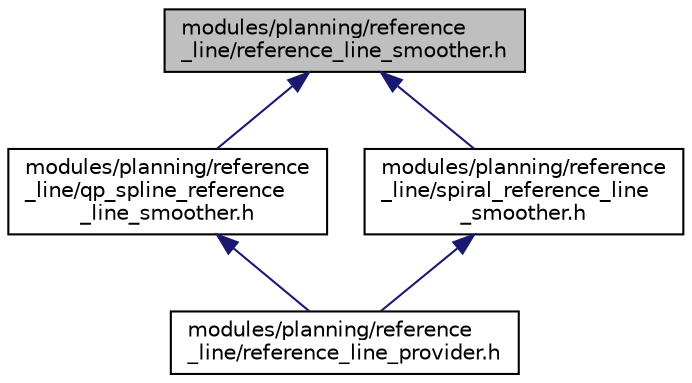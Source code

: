 digraph "modules/planning/reference_line/reference_line_smoother.h"
{
  edge [fontname="Helvetica",fontsize="10",labelfontname="Helvetica",labelfontsize="10"];
  node [fontname="Helvetica",fontsize="10",shape=record];
  Node1 [label="modules/planning/reference\l_line/reference_line_smoother.h",height=0.2,width=0.4,color="black", fillcolor="grey75", style="filled" fontcolor="black"];
  Node1 -> Node2 [dir="back",color="midnightblue",fontsize="10",style="solid",fontname="Helvetica"];
  Node2 [label="modules/planning/reference\l_line/qp_spline_reference\l_line_smoother.h",height=0.2,width=0.4,color="black", fillcolor="white", style="filled",URL="$qp__spline__reference__line__smoother_8h.html"];
  Node2 -> Node3 [dir="back",color="midnightblue",fontsize="10",style="solid",fontname="Helvetica"];
  Node3 [label="modules/planning/reference\l_line/reference_line_provider.h",height=0.2,width=0.4,color="black", fillcolor="white", style="filled",URL="$reference__line__provider_8h.html",tooltip="Declaration of the class ReferenceLineProvider. "];
  Node1 -> Node4 [dir="back",color="midnightblue",fontsize="10",style="solid",fontname="Helvetica"];
  Node4 [label="modules/planning/reference\l_line/spiral_reference_line\l_smoother.h",height=0.2,width=0.4,color="black", fillcolor="white", style="filled",URL="$spiral__reference__line__smoother_8h.html"];
  Node4 -> Node3 [dir="back",color="midnightblue",fontsize="10",style="solid",fontname="Helvetica"];
}

